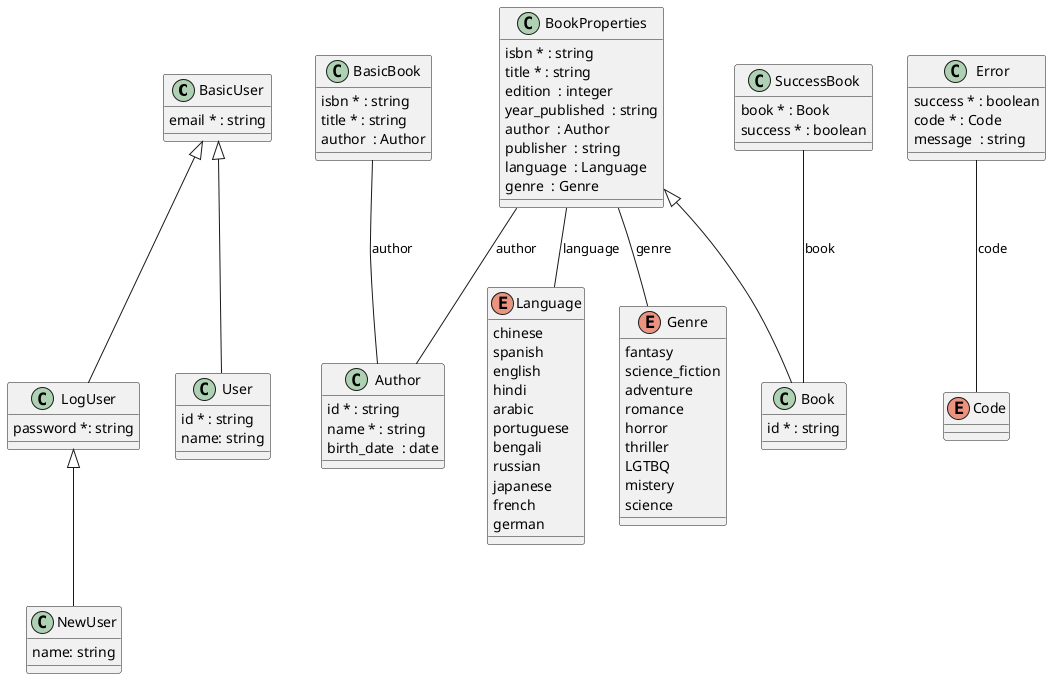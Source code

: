 @startuml

class BasicUser {
  email * : string
}

class LogUser {
    password *: string
}
BasicUser <|-- LogUser

class NewUser {
    name: string
}
LogUser <|-- NewUser

class User {
    id * : string
    name: string
}
BasicUser <|-- User

class BookProperties {
  isbn * : string
  title * : string
  edition  : integer
  year_published  : string
  author  : Author
  publisher  : string
  language  : Language
  genre  : Genre

}
BookProperties -- Author  :  author
BookProperties -- Language  :  language
BookProperties -- Genre  :  genre

class BasicBook {
  isbn * : string
  title * : string
  author  : Author

}
BasicBook -- Author  :  author

class Book {
  id * : string
}
BookProperties <|-- Book

class SuccessBook {
  book * : Book
  success * : boolean

}
SuccessBook -- Book  :  book

class Author {
  id * : string
  name * : string
  birth_date  : date

}

class Error {
  success * : boolean
  code * : Code
  message  : string

}
Error -- Code  :  code

enum Language {
    chinese
    spanish
    english
    hindi
    arabic
    portuguese
    bengali
    russian
    japanese
    french
    german
}

enum Genre{
    fantasy
    science_fiction
    adventure
    romance
    horror
    thriller
    LGTBQ
    mistery
    science
}

enum Code {}
@enduml
